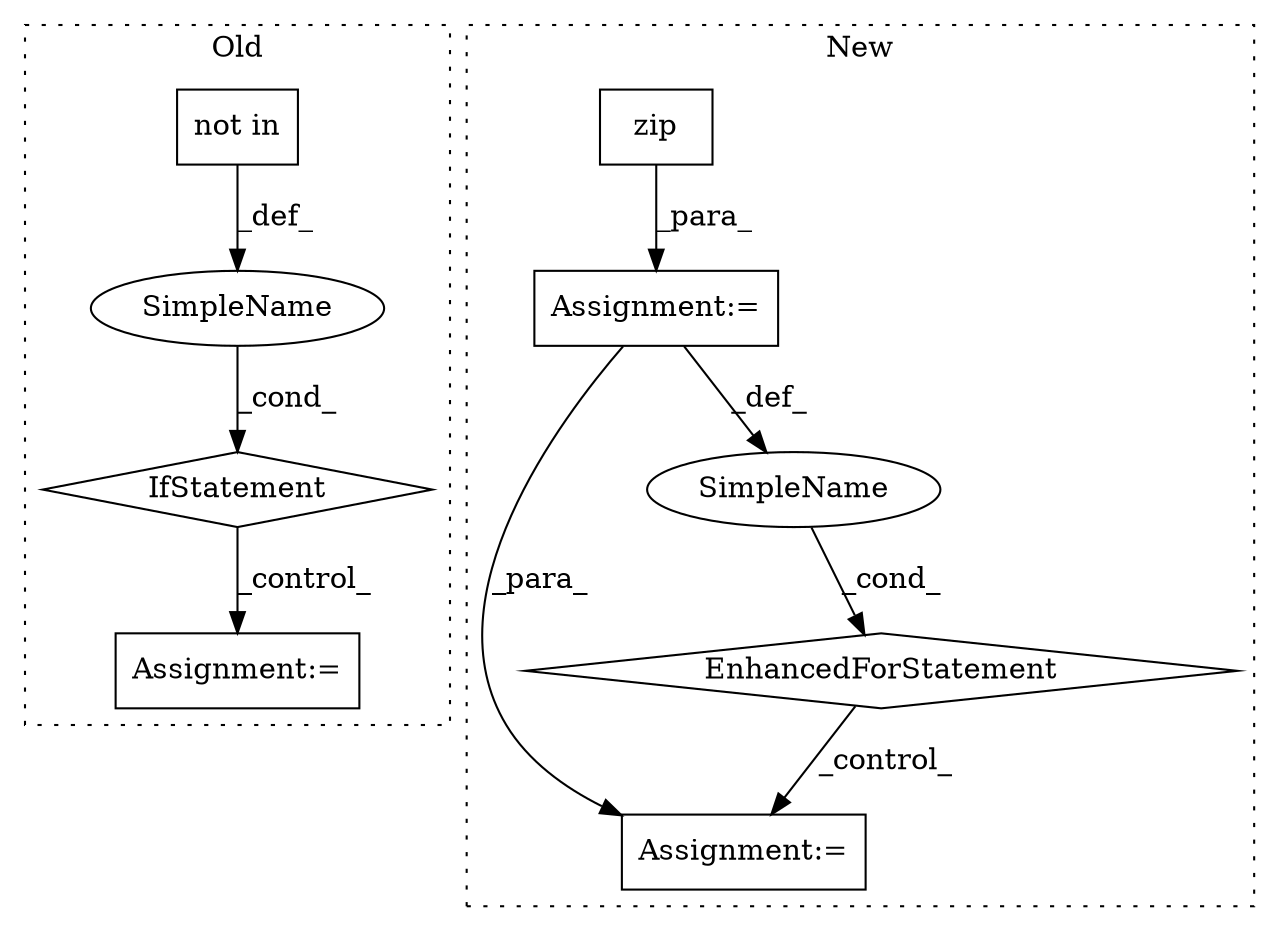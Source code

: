 digraph G {
subgraph cluster0 {
1 [label="not in" a="108" s="2168" l="25" shape="box"];
3 [label="IfStatement" a="25" s="2156,2193" l="12,2" shape="diamond"];
5 [label="Assignment:=" a="7" s="2397" l="1" shape="box"];
6 [label="SimpleName" a="42" s="" l="" shape="ellipse"];
label = "Old";
style="dotted";
}
subgraph cluster1 {
2 [label="zip" a="32" s="2399,2468" l="4,1" shape="box"];
4 [label="Assignment:=" a="7" s="2286,2469" l="87,2" shape="box"];
7 [label="Assignment:=" a="7" s="2612" l="2" shape="box"];
8 [label="EnhancedForStatement" a="70" s="2286,2469" l="87,2" shape="diamond"];
9 [label="SimpleName" a="42" s="2385" l="11" shape="ellipse"];
label = "New";
style="dotted";
}
1 -> 6 [label="_def_"];
2 -> 4 [label="_para_"];
3 -> 5 [label="_control_"];
4 -> 7 [label="_para_"];
4 -> 9 [label="_def_"];
6 -> 3 [label="_cond_"];
8 -> 7 [label="_control_"];
9 -> 8 [label="_cond_"];
}